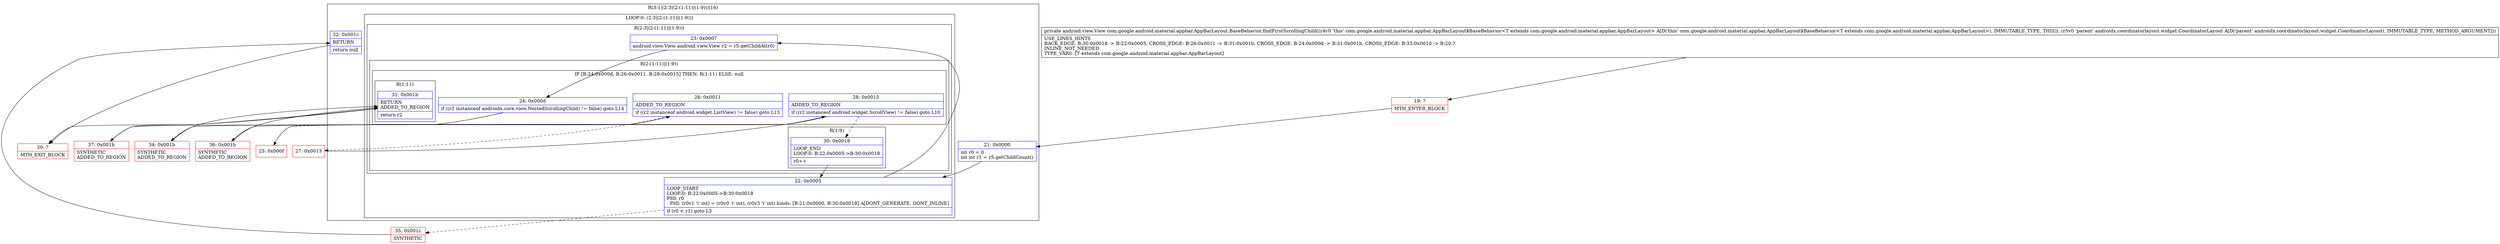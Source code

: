 digraph "CFG forcom.google.android.material.appbar.AppBarLayout.BaseBehavior.findFirstScrollingChild(Landroidx\/coordinatorlayout\/widget\/CoordinatorLayout;)Landroid\/view\/View;" {
subgraph cluster_Region_458745006 {
label = "R(3:1|(2:3|(2:(1:11)|(1:9)))|16)";
node [shape=record,color=blue];
Node_21 [shape=record,label="{21\:\ 0x0000|int r0 = 0\lint int r1 = r5.getChildCount()\l}"];
subgraph cluster_LoopRegion_1885863643 {
label = "LOOP:0: (2:3|(2:(1:11)|(1:9)))";
node [shape=record,color=blue];
Node_22 [shape=record,label="{22\:\ 0x0005|LOOP_START\lLOOP:0: B:22:0x0005\-\>B:30:0x0018\lPHI: r0 \l  PHI: (r0v1 'i' int) = (r0v0 'i' int), (r0v3 'i' int) binds: [B:21:0x0000, B:30:0x0018] A[DONT_GENERATE, DONT_INLINE]\l|if (r0 \< r1) goto L3\l}"];
subgraph cluster_Region_1508291171 {
label = "R(2:3|(2:(1:11)|(1:9)))";
node [shape=record,color=blue];
Node_23 [shape=record,label="{23\:\ 0x0007|android.view.View android.view.View r2 = r5.getChildAt(r0)\l}"];
subgraph cluster_Region_1815206360 {
label = "R(2:(1:11)|(1:9))";
node [shape=record,color=blue];
subgraph cluster_IfRegion_2100322149 {
label = "IF [B:24:0x000d, B:26:0x0011, B:28:0x0015] THEN: R(1:11) ELSE: null";
node [shape=record,color=blue];
Node_24 [shape=record,label="{24\:\ 0x000d|if ((r2 instanceof androidx.core.view.NestedScrollingChild) != false) goto L14\l}"];
Node_26 [shape=record,label="{26\:\ 0x0011|ADDED_TO_REGION\l|if ((r2 instanceof android.widget.ListView) != false) goto L13\l}"];
Node_28 [shape=record,label="{28\:\ 0x0015|ADDED_TO_REGION\l|if ((r2 instanceof android.widget.ScrollView) != false) goto L10\l}"];
subgraph cluster_Region_846133054 {
label = "R(1:11)";
node [shape=record,color=blue];
Node_31 [shape=record,label="{31\:\ 0x001b|RETURN\lADDED_TO_REGION\l|return r2\l}"];
}
}
subgraph cluster_Region_1362406321 {
label = "R(1:9)";
node [shape=record,color=blue];
Node_30 [shape=record,label="{30\:\ 0x0018|LOOP_END\lLOOP:0: B:22:0x0005\-\>B:30:0x0018\l|r0++\l}"];
}
}
}
}
Node_32 [shape=record,label="{32\:\ 0x001c|RETURN\l|return null\l}"];
}
Node_19 [shape=record,color=red,label="{19\:\ ?|MTH_ENTER_BLOCK\l}"];
Node_25 [shape=record,color=red,label="{25\:\ 0x000f}"];
Node_27 [shape=record,color=red,label="{27\:\ 0x0013}"];
Node_36 [shape=record,color=red,label="{36\:\ 0x001b|SYNTHETIC\lADDED_TO_REGION\l}"];
Node_20 [shape=record,color=red,label="{20\:\ ?|MTH_EXIT_BLOCK\l}"];
Node_34 [shape=record,color=red,label="{34\:\ 0x001b|SYNTHETIC\lADDED_TO_REGION\l}"];
Node_37 [shape=record,color=red,label="{37\:\ 0x001b|SYNTHETIC\lADDED_TO_REGION\l}"];
Node_35 [shape=record,color=red,label="{35\:\ 0x001c|SYNTHETIC\l}"];
MethodNode[shape=record,label="{private android.view.View com.google.android.material.appbar.AppBarLayout.BaseBehavior.findFirstScrollingChild((r4v0 'this' com.google.android.material.appbar.AppBarLayout$BaseBehavior\<T extends com.google.android.material.appbar.AppBarLayout\> A[D('this' com.google.android.material.appbar.AppBarLayout$BaseBehavior\<T extends com.google.android.material.appbar.AppBarLayout\>), IMMUTABLE_TYPE, THIS]), (r5v0 'parent' androidx.coordinatorlayout.widget.CoordinatorLayout A[D('parent' androidx.coordinatorlayout.widget.CoordinatorLayout), IMMUTABLE_TYPE, METHOD_ARGUMENT]))  | USE_LINES_HINTS\lBACK_EDGE: B:30:0x0018 \-\> B:22:0x0005, CROSS_EDGE: B:26:0x0011 \-\> B:31:0x001b, CROSS_EDGE: B:24:0x000d \-\> B:31:0x001b, CROSS_EDGE: B:33:0x001d \-\> B:20:?\lINLINE_NOT_NEEDED\lTYPE_VARS: [T extends com.google.android.material.appbar.AppBarLayout]\l}"];
MethodNode -> Node_19;Node_21 -> Node_22;
Node_22 -> Node_23;
Node_22 -> Node_35[style=dashed];
Node_23 -> Node_24;
Node_24 -> Node_25[style=dashed];
Node_24 -> Node_37;
Node_26 -> Node_27[style=dashed];
Node_26 -> Node_34;
Node_28 -> Node_30[style=dashed];
Node_28 -> Node_36;
Node_31 -> Node_20;
Node_30 -> Node_22;
Node_32 -> Node_20;
Node_19 -> Node_21;
Node_25 -> Node_26;
Node_27 -> Node_28;
Node_36 -> Node_31;
Node_34 -> Node_31;
Node_37 -> Node_31;
Node_35 -> Node_32;
}

